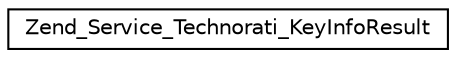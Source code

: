 digraph G
{
  edge [fontname="Helvetica",fontsize="10",labelfontname="Helvetica",labelfontsize="10"];
  node [fontname="Helvetica",fontsize="10",shape=record];
  rankdir="LR";
  Node1 [label="Zend_Service_Technorati_KeyInfoResult",height=0.2,width=0.4,color="black", fillcolor="white", style="filled",URL="$class_zend___service___technorati___key_info_result.html"];
}
